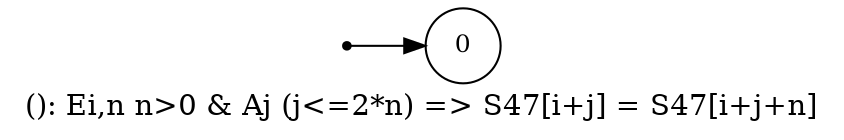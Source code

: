 digraph G {
label = "(): Ei,n n>0 & Aj (j<=2*n) => S47[i+j] = S47[i+j+n]";
rankdir = LR;
node [shape = circle, label="0", fontsize=12]0;
node [shape = point ]; qi
qi ->0;
}

